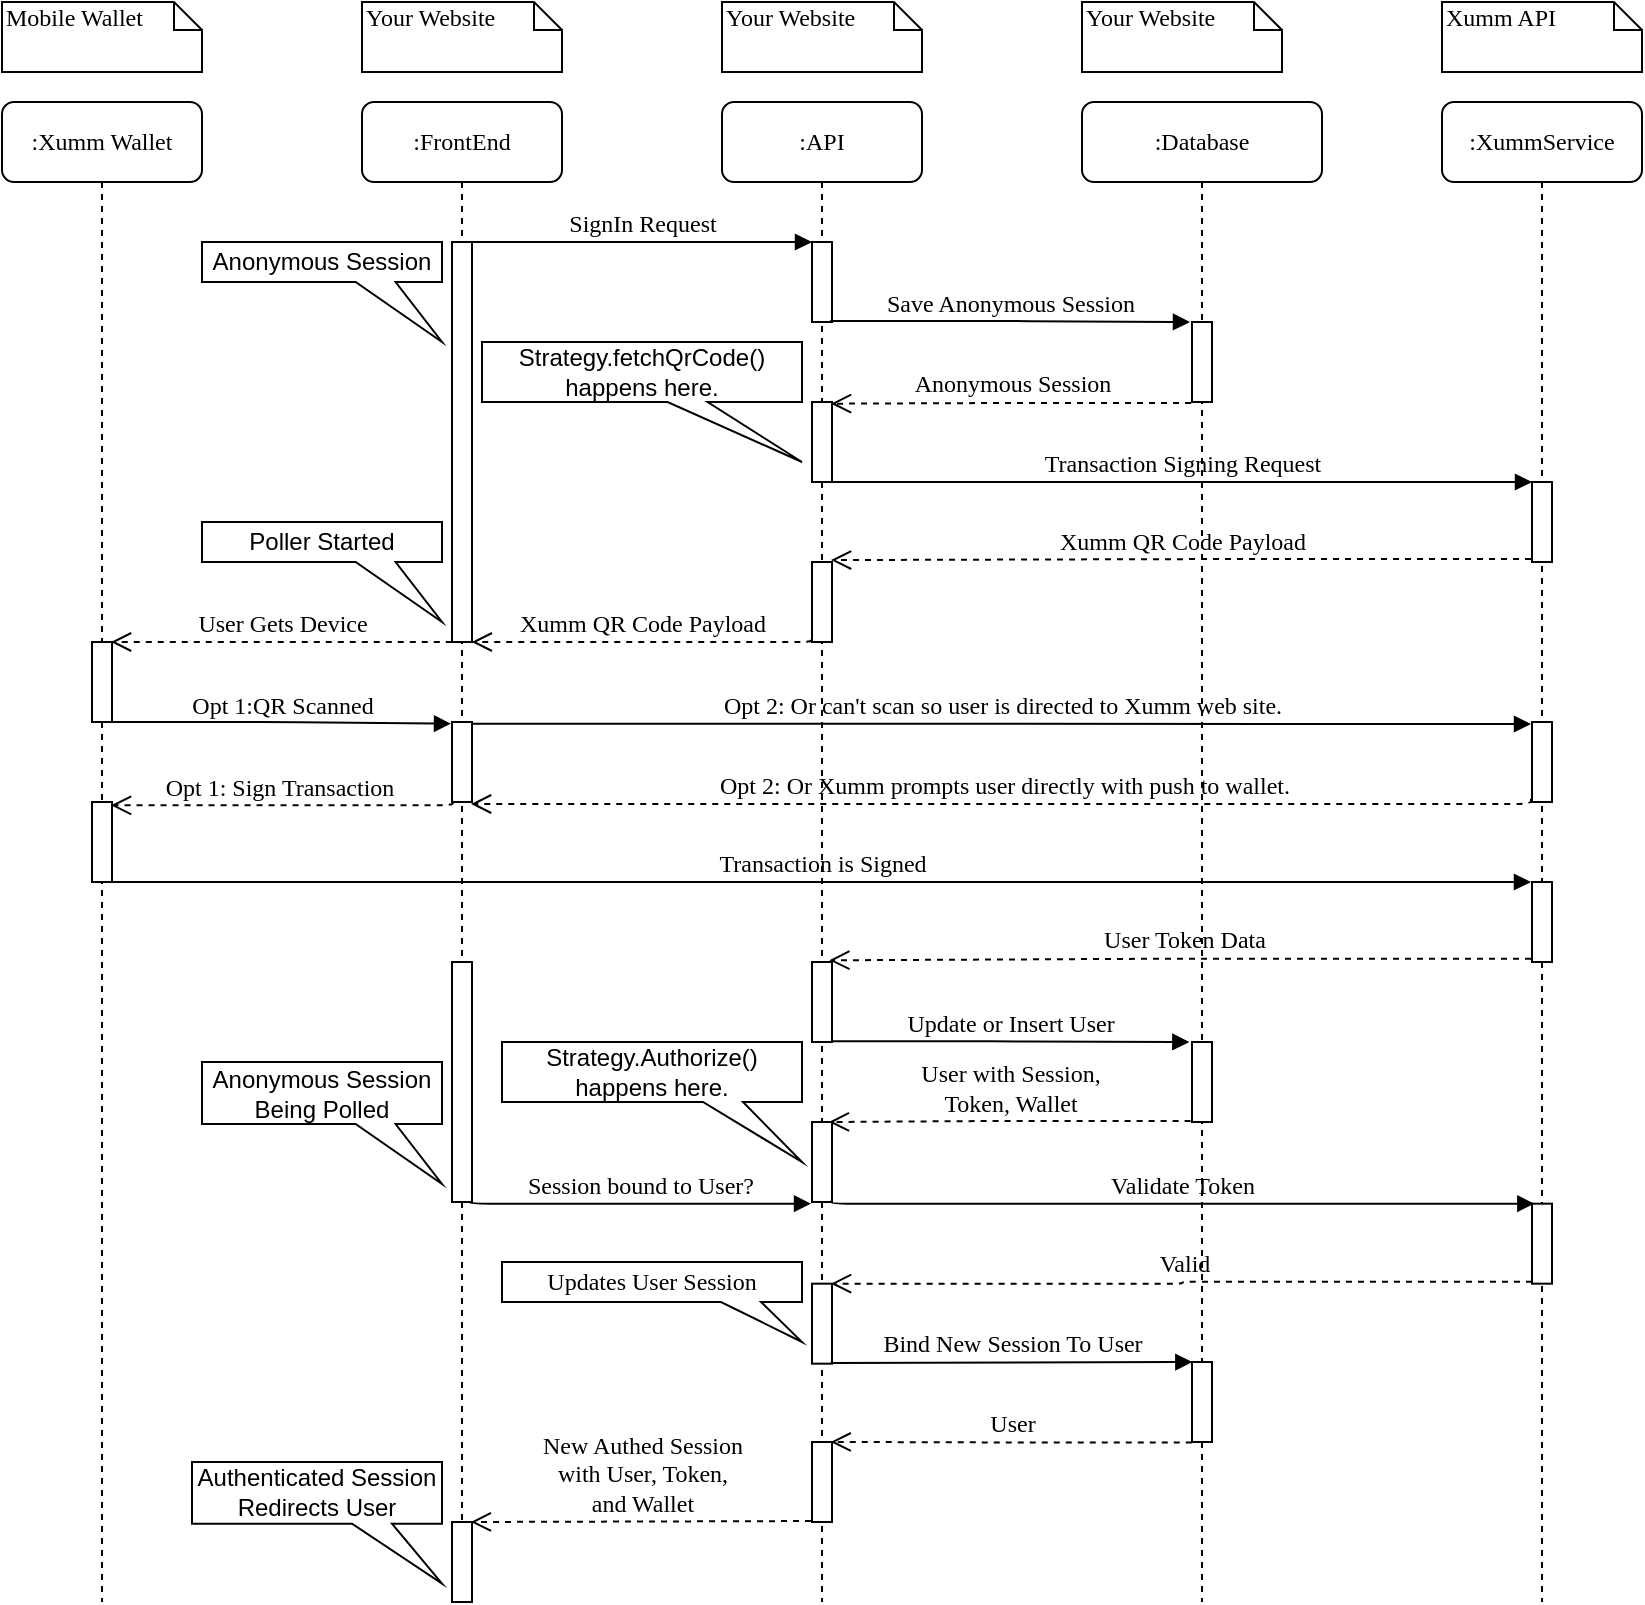 <mxfile version="15.4.0" type="device"><diagram name="Page-1" id="13e1069c-82ec-6db2-03f1-153e76fe0fe0"><mxGraphModel dx="988" dy="560" grid="1" gridSize="10" guides="1" tooltips="1" connect="1" arrows="1" fold="1" page="1" pageScale="1" pageWidth="1100" pageHeight="850" background="none" math="0" shadow="0"><root><mxCell id="0"/><mxCell id="1" parent="0"/><mxCell id="7baba1c4bc27f4b0-2" value=":API" style="shape=umlLifeline;perimeter=lifelinePerimeter;whiteSpace=wrap;html=1;container=1;collapsible=0;recursiveResize=0;outlineConnect=0;rounded=1;shadow=0;comic=0;labelBackgroundColor=none;strokeWidth=1;fontFamily=Verdana;fontSize=12;align=center;" parent="1" vertex="1"><mxGeometry x="400" y="90" width="100" height="750" as="geometry"/></mxCell><mxCell id="7baba1c4bc27f4b0-10" value="" style="html=1;points=[];perimeter=orthogonalPerimeter;rounded=0;shadow=0;comic=0;labelBackgroundColor=none;strokeWidth=1;fontFamily=Verdana;fontSize=12;align=center;" parent="7baba1c4bc27f4b0-2" vertex="1"><mxGeometry x="45" y="70" width="10" height="40" as="geometry"/></mxCell><mxCell id="Drv_QAtIavVXsCGzpHLR-2" value="" style="html=1;points=[];perimeter=orthogonalPerimeter;rounded=0;shadow=0;comic=0;labelBackgroundColor=none;strokeWidth=1;fontFamily=Verdana;fontSize=12;align=center;" parent="7baba1c4bc27f4b0-2" vertex="1"><mxGeometry x="45" y="230" width="10" height="40" as="geometry"/></mxCell><mxCell id="Drv_QAtIavVXsCGzpHLR-22" value="" style="html=1;points=[];perimeter=orthogonalPerimeter;rounded=0;shadow=0;comic=0;labelBackgroundColor=none;strokeWidth=1;fontFamily=Verdana;fontSize=12;align=center;" parent="7baba1c4bc27f4b0-2" vertex="1"><mxGeometry x="45" y="430.0" width="10" height="40" as="geometry"/></mxCell><mxCell id="Drv_QAtIavVXsCGzpHLR-27" value="" style="html=1;points=[];perimeter=orthogonalPerimeter;rounded=0;shadow=0;comic=0;labelBackgroundColor=none;strokeWidth=1;fontFamily=Verdana;fontSize=12;align=center;" parent="7baba1c4bc27f4b0-2" vertex="1"><mxGeometry x="45" y="590.84" width="10" height="40" as="geometry"/></mxCell><mxCell id="Drv_QAtIavVXsCGzpHLR-31" value="Strategy.Authorize() happens here." style="shape=callout;whiteSpace=wrap;html=1;perimeter=calloutPerimeter;position2=1;size=30;position=0.67;base=20;" parent="7baba1c4bc27f4b0-2" vertex="1"><mxGeometry x="-110" y="470" width="150" height="60" as="geometry"/></mxCell><mxCell id="TC5ktG48S62gCxCo16g0-10" value="" style="html=1;points=[];perimeter=orthogonalPerimeter;rounded=0;shadow=0;comic=0;labelBackgroundColor=none;strokeWidth=1;fontFamily=Verdana;fontSize=12;align=center;" parent="7baba1c4bc27f4b0-2" vertex="1"><mxGeometry x="45" y="150" width="10" height="40" as="geometry"/></mxCell><mxCell id="TC5ktG48S62gCxCo16g0-14" value="" style="html=1;points=[];perimeter=orthogonalPerimeter;rounded=0;shadow=0;comic=0;labelBackgroundColor=none;strokeWidth=1;fontFamily=Verdana;fontSize=12;align=center;" parent="7baba1c4bc27f4b0-2" vertex="1"><mxGeometry x="45" y="510" width="10" height="40" as="geometry"/></mxCell><mxCell id="TC5ktG48S62gCxCo16g0-25" value="" style="html=1;points=[];perimeter=orthogonalPerimeter;rounded=0;shadow=0;comic=0;labelBackgroundColor=none;strokeWidth=1;fontFamily=Verdana;fontSize=12;align=center;" parent="7baba1c4bc27f4b0-2" vertex="1"><mxGeometry x="45" y="670.0" width="10" height="40" as="geometry"/></mxCell><mxCell id="7baba1c4bc27f4b0-3" value=":XummService" style="shape=umlLifeline;perimeter=lifelinePerimeter;whiteSpace=wrap;html=1;container=1;collapsible=0;recursiveResize=0;outlineConnect=0;rounded=1;shadow=0;comic=0;labelBackgroundColor=none;strokeWidth=1;fontFamily=Verdana;fontSize=12;align=center;" parent="1" vertex="1"><mxGeometry x="760" y="90" width="100" height="750" as="geometry"/></mxCell><mxCell id="7baba1c4bc27f4b0-13" value="" style="html=1;points=[];perimeter=orthogonalPerimeter;rounded=0;shadow=0;comic=0;labelBackgroundColor=none;strokeWidth=1;fontFamily=Verdana;fontSize=12;align=center;" parent="7baba1c4bc27f4b0-3" vertex="1"><mxGeometry x="45" y="190" width="10" height="40" as="geometry"/></mxCell><mxCell id="Drv_QAtIavVXsCGzpHLR-11" value="" style="html=1;points=[];perimeter=orthogonalPerimeter;rounded=0;shadow=0;comic=0;labelBackgroundColor=none;strokeWidth=1;fontFamily=Verdana;fontSize=12;align=center;" parent="7baba1c4bc27f4b0-3" vertex="1"><mxGeometry x="45" y="390.0" width="10" height="40" as="geometry"/></mxCell><mxCell id="Drv_QAtIavVXsCGzpHLR-19" value="" style="html=1;points=[];perimeter=orthogonalPerimeter;rounded=0;shadow=0;comic=0;labelBackgroundColor=none;strokeWidth=1;fontFamily=Verdana;fontSize=12;align=center;" parent="7baba1c4bc27f4b0-3" vertex="1"><mxGeometry x="45" y="310.0" width="10" height="40" as="geometry"/></mxCell><mxCell id="Drv_QAtIavVXsCGzpHLR-25" value="" style="html=1;points=[];perimeter=orthogonalPerimeter;rounded=0;shadow=0;comic=0;labelBackgroundColor=none;strokeWidth=1;fontFamily=Verdana;fontSize=12;align=center;" parent="7baba1c4bc27f4b0-3" vertex="1"><mxGeometry x="45" y="550.84" width="10" height="40" as="geometry"/></mxCell><mxCell id="7baba1c4bc27f4b0-8" value=":FrontEnd" style="shape=umlLifeline;perimeter=lifelinePerimeter;whiteSpace=wrap;html=1;container=1;collapsible=0;recursiveResize=0;outlineConnect=0;rounded=1;shadow=0;comic=0;labelBackgroundColor=none;strokeWidth=1;fontFamily=Verdana;fontSize=12;align=center;" parent="1" vertex="1"><mxGeometry x="220" y="90" width="100" height="750" as="geometry"/></mxCell><mxCell id="7baba1c4bc27f4b0-9" value="" style="html=1;points=[];perimeter=orthogonalPerimeter;rounded=0;shadow=0;comic=0;labelBackgroundColor=none;strokeWidth=1;fontFamily=Verdana;fontSize=12;align=center;" parent="7baba1c4bc27f4b0-8" vertex="1"><mxGeometry x="45" y="70" width="10" height="200" as="geometry"/></mxCell><mxCell id="Drv_QAtIavVXsCGzpHLR-8" value="" style="html=1;points=[];perimeter=orthogonalPerimeter;rounded=0;shadow=0;comic=0;labelBackgroundColor=none;strokeWidth=1;fontFamily=Verdana;fontSize=12;align=center;" parent="7baba1c4bc27f4b0-8" vertex="1"><mxGeometry x="45" y="310.0" width="10" height="40" as="geometry"/></mxCell><mxCell id="Drv_QAtIavVXsCGzpHLR-29" value="" style="html=1;points=[];perimeter=orthogonalPerimeter;rounded=0;shadow=0;comic=0;labelBackgroundColor=none;strokeWidth=1;fontFamily=Verdana;fontSize=12;align=center;" parent="7baba1c4bc27f4b0-8" vertex="1"><mxGeometry x="45" y="710.0" width="10" height="40" as="geometry"/></mxCell><mxCell id="Drv_QAtIavVXsCGzpHLR-33" value="Anonymous Session" style="shape=callout;whiteSpace=wrap;html=1;perimeter=calloutPerimeter;position2=1;size=30;position=0.64;base=20;" parent="7baba1c4bc27f4b0-8" vertex="1"><mxGeometry x="-80" y="70" width="120" height="50" as="geometry"/></mxCell><mxCell id="TC5ktG48S62gCxCo16g0-16" value="" style="html=1;points=[];perimeter=orthogonalPerimeter;rounded=0;shadow=0;comic=0;labelBackgroundColor=none;strokeWidth=1;fontFamily=Verdana;fontSize=12;align=center;" parent="7baba1c4bc27f4b0-8" vertex="1"><mxGeometry x="45" y="430" width="10" height="120" as="geometry"/></mxCell><mxCell id="TC5ktG48S62gCxCo16g0-17" value="Anonymous Session&lt;br&gt;Being Polled" style="shape=callout;whiteSpace=wrap;html=1;perimeter=calloutPerimeter;position2=1;size=30;position=0.64;base=20;" parent="7baba1c4bc27f4b0-8" vertex="1"><mxGeometry x="-80" y="480" width="120" height="61" as="geometry"/></mxCell><mxCell id="7baba1c4bc27f4b0-30" value="Xumm QR Code Payload" style="html=1;verticalAlign=bottom;endArrow=open;dashed=1;endSize=8;labelBackgroundColor=none;fontFamily=Verdana;fontSize=12;edgeStyle=elbowEdgeStyle;elbow=vertical;exitX=-0.05;exitY=0.972;exitDx=0;exitDy=0;exitPerimeter=0;entryX=0.989;entryY=0.998;entryDx=0;entryDy=0;entryPerimeter=0;" parent="1" source="Drv_QAtIavVXsCGzpHLR-2" target="7baba1c4bc27f4b0-9" edge="1"><mxGeometry relative="1" as="geometry"><mxPoint x="275" y="360" as="targetPoint"/><Array as="points"><mxPoint x="360" y="360"/><mxPoint x="360" y="440.0"/><mxPoint x="370" y="340.0"/></Array><mxPoint x="405" y="350.0" as="sourcePoint"/></mxGeometry></mxCell><mxCell id="7baba1c4bc27f4b0-11" value="SignIn Request" style="html=1;verticalAlign=bottom;endArrow=block;entryX=0;entryY=0;labelBackgroundColor=none;fontFamily=Verdana;fontSize=12;edgeStyle=elbowEdgeStyle;elbow=vertical;" parent="1" source="7baba1c4bc27f4b0-9" target="7baba1c4bc27f4b0-10" edge="1"><mxGeometry relative="1" as="geometry"><mxPoint x="340" y="200" as="sourcePoint"/></mxGeometry></mxCell><mxCell id="7baba1c4bc27f4b0-40" value="Your Website" style="shape=note;whiteSpace=wrap;html=1;size=14;verticalAlign=top;align=left;spacingTop=-6;rounded=0;shadow=0;comic=0;labelBackgroundColor=none;strokeWidth=1;fontFamily=Verdana;fontSize=12" parent="1" vertex="1"><mxGeometry x="220" y="40" width="100" height="35" as="geometry"/></mxCell><mxCell id="7baba1c4bc27f4b0-41" value="Your Website" style="shape=note;whiteSpace=wrap;html=1;size=14;verticalAlign=top;align=left;spacingTop=-6;rounded=0;shadow=0;comic=0;labelBackgroundColor=none;strokeWidth=1;fontFamily=Verdana;fontSize=12" parent="1" vertex="1"><mxGeometry x="400" y="40" width="100" height="35" as="geometry"/></mxCell><mxCell id="7baba1c4bc27f4b0-42" value="Xumm API" style="shape=note;whiteSpace=wrap;html=1;size=14;verticalAlign=top;align=left;spacingTop=-6;rounded=0;shadow=0;comic=0;labelBackgroundColor=none;strokeWidth=1;fontFamily=Verdana;fontSize=12" parent="1" vertex="1"><mxGeometry x="760" y="40" width="100" height="35" as="geometry"/></mxCell><mxCell id="Drv_QAtIavVXsCGzpHLR-1" value="Transaction Signing Request" style="html=1;verticalAlign=bottom;endArrow=block;entryX=0;entryY=0;labelBackgroundColor=none;fontFamily=Verdana;fontSize=12;edgeStyle=elbowEdgeStyle;elbow=vertical;entryDx=0;entryDy=0;entryPerimeter=0;exitX=0.933;exitY=0.999;exitDx=0;exitDy=0;exitPerimeter=0;" parent="1" source="TC5ktG48S62gCxCo16g0-10" target="7baba1c4bc27f4b0-13" edge="1"><mxGeometry relative="1" as="geometry"><mxPoint x="455" y="280" as="sourcePoint"/><mxPoint x="530" y="290.0" as="targetPoint"/></mxGeometry></mxCell><mxCell id="Drv_QAtIavVXsCGzpHLR-3" value="Xumm QR Code Payload" style="html=1;verticalAlign=bottom;endArrow=open;dashed=1;endSize=8;labelBackgroundColor=none;fontFamily=Verdana;fontSize=12;edgeStyle=elbowEdgeStyle;elbow=horizontal;exitX=-0.048;exitY=0.964;exitDx=0;exitDy=0;exitPerimeter=0;entryX=0.952;entryY=-0.024;entryDx=0;entryDy=0;entryPerimeter=0;" parent="1" source="7baba1c4bc27f4b0-13" target="Drv_QAtIavVXsCGzpHLR-2" edge="1"><mxGeometry relative="1" as="geometry"><mxPoint x="400" y="330.0" as="targetPoint"/><Array as="points"/><mxPoint x="525" y="330.0" as="sourcePoint"/></mxGeometry></mxCell><mxCell id="Drv_QAtIavVXsCGzpHLR-4" value=":Xumm Wallet" style="shape=umlLifeline;perimeter=lifelinePerimeter;whiteSpace=wrap;html=1;container=1;collapsible=0;recursiveResize=0;outlineConnect=0;rounded=1;shadow=0;comic=0;labelBackgroundColor=none;strokeWidth=1;fontFamily=Verdana;fontSize=12;align=center;" parent="1" vertex="1"><mxGeometry x="40" y="90" width="100" height="750" as="geometry"/></mxCell><mxCell id="Drv_QAtIavVXsCGzpHLR-9" value="" style="html=1;points=[];perimeter=orthogonalPerimeter;rounded=0;shadow=0;comic=0;labelBackgroundColor=none;strokeWidth=1;fontFamily=Verdana;fontSize=12;align=center;" parent="Drv_QAtIavVXsCGzpHLR-4" vertex="1"><mxGeometry x="45" y="270.0" width="10" height="40" as="geometry"/></mxCell><mxCell id="Drv_QAtIavVXsCGzpHLR-15" value="" style="html=1;points=[];perimeter=orthogonalPerimeter;rounded=0;shadow=0;comic=0;labelBackgroundColor=none;strokeWidth=1;fontFamily=Verdana;fontSize=12;align=center;" parent="Drv_QAtIavVXsCGzpHLR-4" vertex="1"><mxGeometry x="45" y="350.0" width="10" height="40" as="geometry"/></mxCell><mxCell id="Drv_QAtIavVXsCGzpHLR-7" value="Mobile Wallet" style="shape=note;whiteSpace=wrap;html=1;size=14;verticalAlign=top;align=left;spacingTop=-6;rounded=0;shadow=0;comic=0;labelBackgroundColor=none;strokeWidth=1;fontFamily=Verdana;fontSize=12" parent="1" vertex="1"><mxGeometry x="40" y="40" width="100" height="35" as="geometry"/></mxCell><mxCell id="Drv_QAtIavVXsCGzpHLR-10" value="Opt 1:QR Scanned" style="html=1;verticalAlign=bottom;endArrow=block;labelBackgroundColor=none;fontFamily=Verdana;fontSize=12;edgeStyle=elbowEdgeStyle;elbow=horizontal;exitX=0.95;exitY=1;exitDx=0;exitDy=0;exitPerimeter=0;entryX=-0.05;entryY=0.021;entryDx=0;entryDy=0;entryPerimeter=0;" parent="1" source="Drv_QAtIavVXsCGzpHLR-9" target="Drv_QAtIavVXsCGzpHLR-8" edge="1"><mxGeometry relative="1" as="geometry"><mxPoint x="95" y="400.0" as="sourcePoint"/><mxPoint x="230" y="400.0" as="targetPoint"/><mxPoint as="offset"/></mxGeometry></mxCell><mxCell id="Drv_QAtIavVXsCGzpHLR-14" value="Opt 1: Sign Transaction&amp;nbsp;" style="html=1;verticalAlign=bottom;endArrow=open;dashed=1;endSize=8;labelBackgroundColor=none;fontFamily=Verdana;fontSize=12;edgeStyle=elbowEdgeStyle;elbow=vertical;exitX=0.033;exitY=1;exitDx=0;exitDy=0;exitPerimeter=0;entryX=0.95;entryY=0.021;entryDx=0;entryDy=0;entryPerimeter=0;" parent="1" source="Drv_QAtIavVXsCGzpHLR-8" target="Drv_QAtIavVXsCGzpHLR-15" edge="1"><mxGeometry relative="1" as="geometry"><mxPoint x="120" y="442.0" as="targetPoint"/><Array as="points"><mxPoint x="175" y="441.66"/><mxPoint x="165" y="531.66"/><mxPoint x="175" y="431.66"/></Array><mxPoint x="200" y="442.0" as="sourcePoint"/></mxGeometry></mxCell><mxCell id="Drv_QAtIavVXsCGzpHLR-17" value="Transaction is Signed" style="html=1;verticalAlign=bottom;endArrow=block;labelBackgroundColor=none;fontFamily=Verdana;fontSize=12;edgeStyle=elbowEdgeStyle;elbow=vertical;entryX=-0.05;entryY=0;entryDx=0;entryDy=0;entryPerimeter=0;exitX=1.033;exitY=1;exitDx=0;exitDy=0;exitPerimeter=0;" parent="1" source="Drv_QAtIavVXsCGzpHLR-15" target="Drv_QAtIavVXsCGzpHLR-11" edge="1"><mxGeometry relative="1" as="geometry"><mxPoint x="120" y="480.0" as="sourcePoint"/><mxPoint x="225" y="480.84" as="targetPoint"/><mxPoint as="offset"/></mxGeometry></mxCell><mxCell id="Drv_QAtIavVXsCGzpHLR-18" value="User Gets Device" style="html=1;verticalAlign=bottom;endArrow=open;dashed=1;endSize=8;labelBackgroundColor=none;fontFamily=Verdana;fontSize=12;edgeStyle=elbowEdgeStyle;elbow=vertical;entryX=0.95;entryY=0;entryDx=0;entryDy=0;entryPerimeter=0;exitX=-0.011;exitY=1;exitDx=0;exitDy=0;exitPerimeter=0;" parent="1" source="7baba1c4bc27f4b0-9" target="Drv_QAtIavVXsCGzpHLR-9" edge="1"><mxGeometry relative="1" as="geometry"><mxPoint x="110" y="360.0" as="targetPoint"/><Array as="points"><mxPoint x="180" y="360"/><mxPoint x="159.67" y="440.0"/><mxPoint x="169.67" y="340.0"/></Array><mxPoint x="264.5" y="358.92" as="sourcePoint"/></mxGeometry></mxCell><mxCell id="Drv_QAtIavVXsCGzpHLR-20" value="Opt 2: Or can't scan so user is directed to Xumm web site." style="html=1;verticalAlign=bottom;endArrow=block;labelBackgroundColor=none;fontFamily=Verdana;fontSize=12;edgeStyle=elbowEdgeStyle;elbow=vertical;exitX=1.033;exitY=0.021;exitDx=0;exitDy=0;exitPerimeter=0;entryX=-0.05;entryY=0.021;entryDx=0;entryDy=0;entryPerimeter=0;" parent="1" source="Drv_QAtIavVXsCGzpHLR-8" target="Drv_QAtIavVXsCGzpHLR-19" edge="1"><mxGeometry relative="1" as="geometry"><mxPoint x="390" y="400.0" as="sourcePoint"/><mxPoint x="520" y="400.84" as="targetPoint"/><mxPoint as="offset"/></mxGeometry></mxCell><mxCell id="Drv_QAtIavVXsCGzpHLR-21" value="Opt 2: Or Xumm prompts user directly with push to wallet." style="html=1;verticalAlign=bottom;endArrow=open;dashed=1;endSize=8;labelBackgroundColor=none;fontFamily=Verdana;fontSize=12;edgeStyle=elbowEdgeStyle;elbow=horizontal;entryX=0.95;entryY=1.021;entryDx=0;entryDy=0;entryPerimeter=0;exitX=-0.05;exitY=0.958;exitDx=0;exitDy=0;exitPerimeter=0;" parent="1" source="Drv_QAtIavVXsCGzpHLR-19" target="Drv_QAtIavVXsCGzpHLR-8" edge="1"><mxGeometry relative="1" as="geometry"><mxPoint x="164.5" y="450.84" as="targetPoint"/><Array as="points"><mxPoint x="440" y="441.0"/><mxPoint x="235" y="541.66"/><mxPoint x="245" y="441.66"/></Array><mxPoint x="530" y="441.0" as="sourcePoint"/></mxGeometry></mxCell><mxCell id="Drv_QAtIavVXsCGzpHLR-24" value="User Token Data" style="html=1;verticalAlign=bottom;endArrow=open;dashed=1;endSize=8;labelBackgroundColor=none;fontFamily=Verdana;fontSize=12;edgeStyle=elbowEdgeStyle;elbow=vertical;exitX=-0.05;exitY=0.958;exitDx=0;exitDy=0;exitPerimeter=0;entryX=0.867;entryY=-0.021;entryDx=0;entryDy=0;entryPerimeter=0;" parent="1" source="Drv_QAtIavVXsCGzpHLR-11" target="Drv_QAtIavVXsCGzpHLR-22" edge="1"><mxGeometry x="-0.01" relative="1" as="geometry"><mxPoint x="570" y="520" as="targetPoint"/><Array as="points"/><mxPoint x="630" y="520" as="sourcePoint"/><mxPoint as="offset"/></mxGeometry></mxCell><mxCell id="Drv_QAtIavVXsCGzpHLR-26" value="Validate Token" style="html=1;verticalAlign=bottom;endArrow=block;labelBackgroundColor=none;fontFamily=Verdana;fontSize=12;edgeStyle=elbowEdgeStyle;elbow=vertical;entryX=0.117;entryY=0;entryDx=0;entryDy=0;entryPerimeter=0;exitX=0.961;exitY=0.985;exitDx=0;exitDy=0;exitPerimeter=0;" parent="1" source="TC5ktG48S62gCxCo16g0-14" target="Drv_QAtIavVXsCGzpHLR-25" edge="1"><mxGeometry relative="1" as="geometry"><mxPoint x="460" y="641" as="sourcePoint"/><mxPoint x="674.5" y="570.84" as="targetPoint"/><mxPoint as="offset"/><Array as="points"><mxPoint x="500" y="640.84"/></Array></mxGeometry></mxCell><mxCell id="Drv_QAtIavVXsCGzpHLR-28" value="Valid" style="html=1;verticalAlign=bottom;endArrow=open;dashed=1;endSize=8;labelBackgroundColor=none;fontFamily=Verdana;fontSize=12;edgeStyle=elbowEdgeStyle;elbow=horizontal;entryX=0.95;entryY=0;entryDx=0;entryDy=0;entryPerimeter=0;exitX=0;exitY=0.975;exitDx=0;exitDy=0;exitPerimeter=0;" parent="1" source="Drv_QAtIavVXsCGzpHLR-25" target="Drv_QAtIavVXsCGzpHLR-27" edge="1"><mxGeometry x="-0.01" relative="1" as="geometry"><mxPoint x="550" y="681.84" as="targetPoint"/><Array as="points"/><mxPoint x="670" y="681.84" as="sourcePoint"/><mxPoint as="offset"/></mxGeometry></mxCell><mxCell id="Drv_QAtIavVXsCGzpHLR-32" value="New Authed Session&lt;br&gt;with User, Token, &lt;br&gt;and Wallet" style="html=1;verticalAlign=bottom;endArrow=open;dashed=1;endSize=8;labelBackgroundColor=none;fontFamily=Verdana;fontSize=12;edgeStyle=elbowEdgeStyle;elbow=vertical;entryX=0.941;entryY=0.007;entryDx=0;entryDy=0;entryPerimeter=0;exitX=-0.048;exitY=0.988;exitDx=0;exitDy=0;exitPerimeter=0;" parent="1" source="TC5ktG48S62gCxCo16g0-25" target="Drv_QAtIavVXsCGzpHLR-29" edge="1"><mxGeometry x="-0.005" relative="1" as="geometry"><mxPoint x="320" y="721.84" as="targetPoint"/><Array as="points"><mxPoint x="360" y="800"/><mxPoint x="227.33" y="823.18"/><mxPoint x="237.33" y="723.18"/></Array><mxPoint x="430" y="800" as="sourcePoint"/><mxPoint as="offset"/></mxGeometry></mxCell><mxCell id="TC5ktG48S62gCxCo16g0-1" value=":Database" style="shape=umlLifeline;perimeter=lifelinePerimeter;whiteSpace=wrap;html=1;container=1;collapsible=0;recursiveResize=0;outlineConnect=0;rounded=1;shadow=0;comic=0;labelBackgroundColor=none;strokeWidth=1;fontFamily=Verdana;fontSize=12;align=center;" parent="1" vertex="1"><mxGeometry x="580" y="90" width="120" height="750" as="geometry"/></mxCell><mxCell id="TC5ktG48S62gCxCo16g0-8" value="" style="html=1;points=[];perimeter=orthogonalPerimeter;rounded=0;shadow=0;comic=0;labelBackgroundColor=none;strokeWidth=1;fontFamily=Verdana;fontSize=12;align=center;" parent="TC5ktG48S62gCxCo16g0-1" vertex="1"><mxGeometry x="55" y="110" width="10" height="40" as="geometry"/></mxCell><mxCell id="TC5ktG48S62gCxCo16g0-12" value="" style="html=1;points=[];perimeter=orthogonalPerimeter;rounded=0;shadow=0;comic=0;labelBackgroundColor=none;strokeWidth=1;fontFamily=Verdana;fontSize=12;align=center;" parent="TC5ktG48S62gCxCo16g0-1" vertex="1"><mxGeometry x="55" y="470" width="10" height="40" as="geometry"/></mxCell><mxCell id="TC5ktG48S62gCxCo16g0-23" value="" style="html=1;points=[];perimeter=orthogonalPerimeter;rounded=0;shadow=0;comic=0;labelBackgroundColor=none;strokeWidth=1;fontFamily=Verdana;fontSize=12;align=center;" parent="TC5ktG48S62gCxCo16g0-1" vertex="1"><mxGeometry x="55" y="630" width="10" height="40" as="geometry"/></mxCell><mxCell id="TC5ktG48S62gCxCo16g0-7" value="Your Website" style="shape=note;whiteSpace=wrap;html=1;size=14;verticalAlign=top;align=left;spacingTop=-6;rounded=0;shadow=0;comic=0;labelBackgroundColor=none;strokeWidth=1;fontFamily=Verdana;fontSize=12" parent="1" vertex="1"><mxGeometry x="580" y="40" width="100" height="35" as="geometry"/></mxCell><mxCell id="TC5ktG48S62gCxCo16g0-9" value="Save Anonymous Session" style="html=1;verticalAlign=bottom;endArrow=block;entryX=-0.1;entryY=0;labelBackgroundColor=none;fontFamily=Verdana;fontSize=12;edgeStyle=elbowEdgeStyle;elbow=vertical;exitX=0.905;exitY=0.988;exitDx=0;exitDy=0;exitPerimeter=0;entryDx=0;entryDy=0;entryPerimeter=0;" parent="1" source="7baba1c4bc27f4b0-10" target="TC5ktG48S62gCxCo16g0-8" edge="1"><mxGeometry relative="1" as="geometry"><mxPoint x="460" y="200" as="sourcePoint"/><mxPoint x="630" y="200" as="targetPoint"/></mxGeometry></mxCell><mxCell id="TC5ktG48S62gCxCo16g0-11" value="Anonymous Session" style="html=1;verticalAlign=bottom;endArrow=open;dashed=1;endSize=8;labelBackgroundColor=none;fontFamily=Verdana;fontSize=12;edgeStyle=elbowEdgeStyle;elbow=vertical;entryX=0.95;entryY=0.021;entryDx=0;entryDy=0;entryPerimeter=0;exitX=-0.048;exitY=1.012;exitDx=0;exitDy=0;exitPerimeter=0;" parent="1" target="TC5ktG48S62gCxCo16g0-10" edge="1" source="TC5ktG48S62gCxCo16g0-8"><mxGeometry relative="1" as="geometry"><mxPoint x="470" y="244" as="targetPoint"/><Array as="points"/><mxPoint x="630" y="241" as="sourcePoint"/></mxGeometry></mxCell><mxCell id="TC5ktG48S62gCxCo16g0-13" value="Update or Insert User" style="html=1;verticalAlign=bottom;endArrow=block;labelBackgroundColor=none;fontFamily=Verdana;fontSize=12;edgeStyle=elbowEdgeStyle;elbow=horizontal;exitX=0.967;exitY=0.992;exitDx=0;exitDy=0;exitPerimeter=0;entryX=-0.133;entryY=0;entryDx=0;entryDy=0;entryPerimeter=0;" parent="1" source="Drv_QAtIavVXsCGzpHLR-22" target="TC5ktG48S62gCxCo16g0-12" edge="1"><mxGeometry x="0.003" relative="1" as="geometry"><mxPoint x="460.0" y="560" as="sourcePoint"/><mxPoint x="620" y="560" as="targetPoint"/><mxPoint as="offset"/></mxGeometry></mxCell><mxCell id="TC5ktG48S62gCxCo16g0-15" value="User with Session,&lt;br&gt;Token, Wallet" style="html=1;verticalAlign=bottom;endArrow=open;dashed=1;endSize=8;labelBackgroundColor=none;fontFamily=Verdana;fontSize=12;edgeStyle=elbowEdgeStyle;elbow=horizontal;entryX=0.843;entryY=0;entryDx=0;entryDy=0;entryPerimeter=0;exitX=-0.071;exitY=0.986;exitDx=0;exitDy=0;exitPerimeter=0;" parent="1" source="TC5ktG48S62gCxCo16g0-12" target="TC5ktG48S62gCxCo16g0-14" edge="1"><mxGeometry x="0.005" relative="1" as="geometry"><mxPoint x="454.59" y="600.84" as="targetPoint"/><Array as="points"/><mxPoint x="630" y="601" as="sourcePoint"/><mxPoint as="offset"/></mxGeometry></mxCell><mxCell id="TC5ktG48S62gCxCo16g0-19" value="Session bound to User?" style="html=1;verticalAlign=bottom;endArrow=block;labelBackgroundColor=none;fontFamily=Verdana;fontSize=12;edgeStyle=elbowEdgeStyle;elbow=vertical;exitX=0.9;exitY=0.998;exitDx=0;exitDy=0;exitPerimeter=0;entryX=-0.048;entryY=1.012;entryDx=0;entryDy=0;entryPerimeter=0;" parent="1" source="TC5ktG48S62gCxCo16g0-16" target="TC5ktG48S62gCxCo16g0-14" edge="1"><mxGeometry relative="1" as="geometry"><mxPoint x="274.16" y="640" as="sourcePoint"/><mxPoint x="450" y="641" as="targetPoint"/><mxPoint as="offset"/><Array as="points"><mxPoint x="319.66" y="640.84"/></Array></mxGeometry></mxCell><mxCell id="TC5ktG48S62gCxCo16g0-20" value="Strategy.fetchQrCode() happens here." style="shape=callout;whiteSpace=wrap;html=1;perimeter=calloutPerimeter;position2=1;size=30;position=0.58;base=20;" parent="1" vertex="1"><mxGeometry x="280" y="210" width="160" height="60" as="geometry"/></mxCell><mxCell id="TC5ktG48S62gCxCo16g0-21" value="Poller Started" style="shape=callout;whiteSpace=wrap;html=1;perimeter=calloutPerimeter;position2=1;size=30;position=0.64;base=20;" parent="1" vertex="1"><mxGeometry x="140" y="300" width="120" height="50" as="geometry"/></mxCell><mxCell id="Drv_QAtIavVXsCGzpHLR-34" value="Authenticated Session&lt;br&gt;Redirects User" style="shape=callout;whiteSpace=wrap;html=1;perimeter=calloutPerimeter;position2=1;size=30;position=0.64;base=20;" parent="1" vertex="1"><mxGeometry x="135" y="770" width="125" height="60.84" as="geometry"/></mxCell><mxCell id="TC5ktG48S62gCxCo16g0-24" value="Bind New Session To User" style="html=1;verticalAlign=bottom;endArrow=block;labelBackgroundColor=none;fontFamily=Verdana;fontSize=12;edgeStyle=elbowEdgeStyle;elbow=vertical;exitX=0.933;exitY=0.992;exitDx=0;exitDy=0;exitPerimeter=0;entryX=0.017;entryY=-0.008;entryDx=0;entryDy=0;entryPerimeter=0;" parent="1" source="Drv_QAtIavVXsCGzpHLR-27" target="TC5ktG48S62gCxCo16g0-23" edge="1"><mxGeometry x="0.003" relative="1" as="geometry"><mxPoint x="461.0" y="720" as="sourcePoint"/><mxPoint x="630" y="720" as="targetPoint"/><mxPoint as="offset"/></mxGeometry></mxCell><mxCell id="TC5ktG48S62gCxCo16g0-26" value="User" style="html=1;verticalAlign=bottom;endArrow=open;dashed=1;endSize=8;labelBackgroundColor=none;fontFamily=Verdana;fontSize=12;edgeStyle=elbowEdgeStyle;elbow=horizontal;entryX=0.933;entryY=-0.001;entryDx=0;entryDy=0;entryPerimeter=0;exitX=-0.011;exitY=1.006;exitDx=0;exitDy=0;exitPerimeter=0;" parent="1" source="TC5ktG48S62gCxCo16g0-23" target="TC5ktG48S62gCxCo16g0-25" edge="1"><mxGeometry x="-0.01" relative="1" as="geometry"><mxPoint x="470" y="761" as="targetPoint"/><Array as="points"/><mxPoint x="620" y="760" as="sourcePoint"/><mxPoint as="offset"/></mxGeometry></mxCell><mxCell id="TC5ktG48S62gCxCo16g0-22" value="&lt;font face=&quot;verdana&quot;&gt;Updates User Session&lt;/font&gt;" style="shape=callout;whiteSpace=wrap;html=1;perimeter=calloutPerimeter;position2=1;size=20;position=0.73;base=20;" parent="1" vertex="1"><mxGeometry x="290" y="670" width="150" height="40" as="geometry"/></mxCell></root></mxGraphModel></diagram></mxfile>